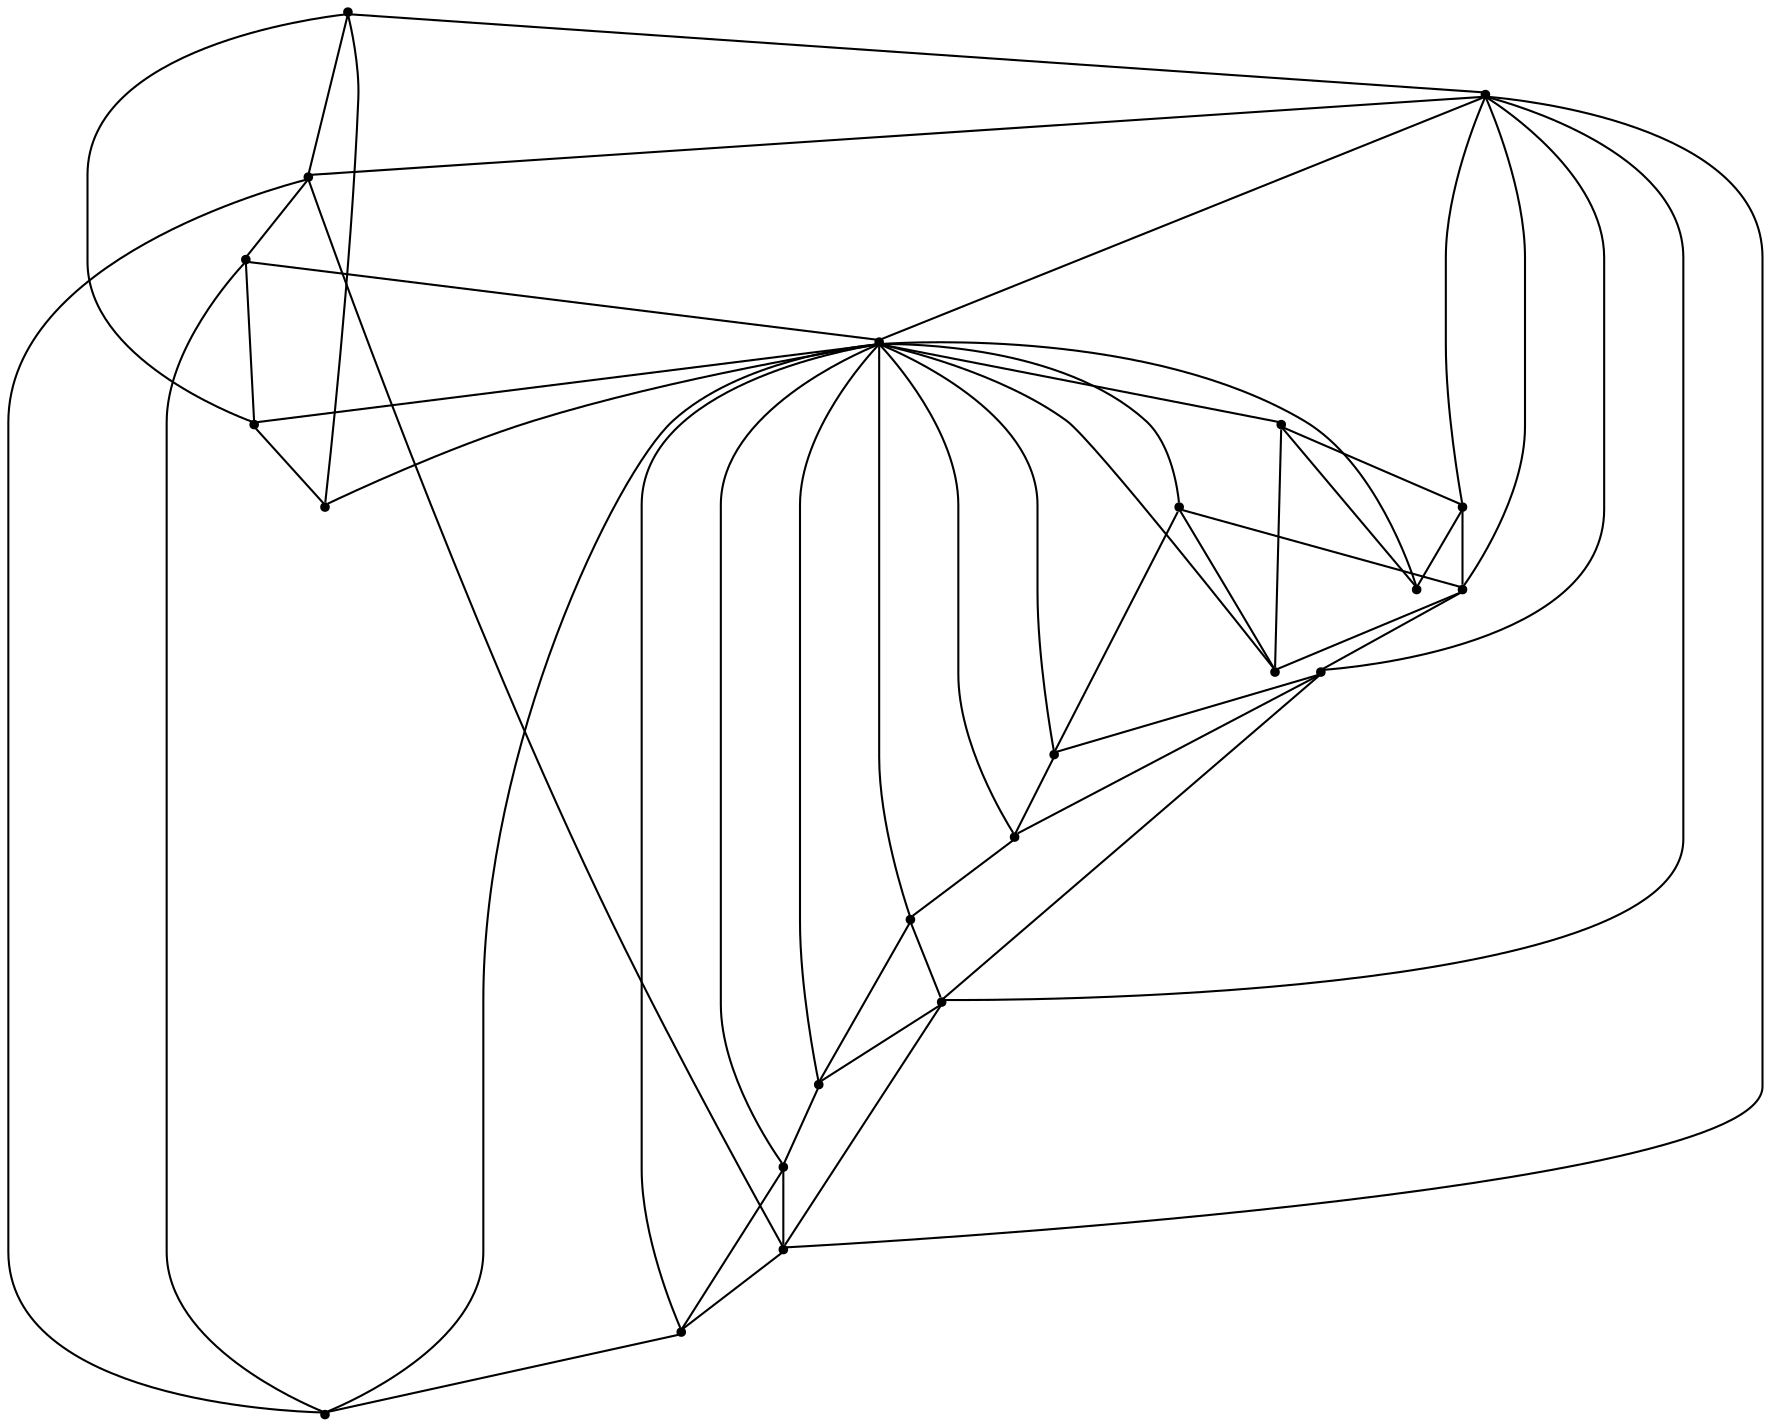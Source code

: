 graph {
  node [shape=point,comment="{\"directed\":false,\"doi\":\"10.4230/LIPIcs.GD.2024.19\",\"figure\":\"2 (2)\"}"]

  v0 [pos="2034.777086621637,979.697812450124"]
  v1 [pos="1063.4679162631157,858.3141456487565"]
  v2 [pos="1731.2434736889215,1101.0812249292826"]
  v3 [pos="1063.4679162631157,1222.4646374084414"]
  v4 [pos="1609.8309442954078,979.697812450124"]
  v5 [pos="1427.7098607562061,1101.0812249292826"]
  v6 [pos="1503.593263989385,1101.0812249292826"]
  v7 [pos="1306.2973313626921,979.697812450124"]
  v8 [pos="1260.7680780107498,1101.0812249292826"]
  v9 [pos="1306.2973313626921,1101.0812249292826"]
  v10 [pos="1169.7055011754328,1101.0812249292826"]
  v11 [pos="1154.5305248963346,979.697812450124"]
  v12 [pos="1139.3513512941963,1101.0812249292826"]
  v13 [pos="1093.822097942254,1101.0812249292826"]
  v14 [pos="820.642666688677,979.697812450124"]
  v15 [pos="517.109061705437,979.697812450124"]
  v16 [pos="972.4094731550347,979.697812450124"]
  v17 [pos="1033.1137027860755,1101.0812249292826"]
  v18 [pos="820.642666688677,1101.0812249292826"]
  v19 [pos="957.2302995528967,1101.0812249292828"]
  v20 [pos="987.5845130299368,1101.0812249292826"]
  v21 [pos="866.1718564448156,1101.0812249292826"]
  v22 [pos="699.2258763763198,1101.0812249292826"]

  v0 -- v1 [id="-1",pos="2034.777086621637,979.697812450124 1063.4679162631157,858.3141456487565 1063.4679162631157,858.3141456487565 1063.4679162631157,858.3141456487565"]
  v22 -- v18 [id="-5",pos="699.2258763763198,1101.0812249292826 820.642666688677,1101.0812249292826 820.642666688677,1101.0812249292826 820.642666688677,1101.0812249292826"]
  v18 -- v21 [id="-6",pos="820.642666688677,1101.0812249292826 866.1718564448156,1101.0812249292826 866.1718564448156,1101.0812249292826 866.1718564448156,1101.0812249292826"]
  v21 -- v19 [id="-7",pos="866.1718564448156,1101.0812249292826 957.2302995528967,1101.0812249292828 957.2302995528967,1101.0812249292828 957.2302995528967,1101.0812249292828"]
  v19 -- v20 [id="-8",pos="957.2302995528967,1101.0812249292828 987.5845130299368,1101.0812249292826 987.5845130299368,1101.0812249292826 987.5845130299368,1101.0812249292826"]
  v20 -- v17 [id="-9",pos="987.5845130299368,1101.0812249292826 1033.1137027860755,1101.0812249292826 1033.1137027860755,1101.0812249292826 1033.1137027860755,1101.0812249292826"]
  v17 -- v13 [id="-10",pos="1033.1137027860755,1101.0812249292826 1093.822097942254,1101.0812249292826 1093.822097942254,1101.0812249292826 1093.822097942254,1101.0812249292826"]
  v13 -- v12 [id="-11",pos="1093.822097942254,1101.0812249292826 1139.3513512941963,1101.0812249292826 1139.3513512941963,1101.0812249292826 1139.3513512941963,1101.0812249292826"]
  v12 -- v10 [id="-12",pos="1139.3513512941963,1101.0812249292826 1169.7055011754328,1101.0812249292826 1169.7055011754328,1101.0812249292826 1169.7055011754328,1101.0812249292826"]
  v10 -- v8 [id="-13",pos="1169.7055011754328,1101.0812249292826 1260.7680780107498,1101.0812249292826 1260.7680780107498,1101.0812249292826 1260.7680780107498,1101.0812249292826"]
  v8 -- v9 [id="-14",pos="1260.7680780107498,1101.0812249292826 1306.2973313626921,1101.0812249292826 1306.2973313626921,1101.0812249292826 1306.2973313626921,1101.0812249292826"]
  v9 -- v5 [id="-15",pos="1306.2973313626921,1101.0812249292826 1427.7098607562061,1101.0812249292826 1427.7098607562061,1101.0812249292826 1427.7098607562061,1101.0812249292826"]
  v5 -- v6 [id="-16",pos="1427.7098607562061,1101.0812249292826 1503.593263989385,1101.0812249292826 1503.593263989385,1101.0812249292826 1503.593263989385,1101.0812249292826"]
  v6 -- v2 [id="-17",pos="1503.593263989385,1101.0812249292826 1731.2434736889215,1101.0812249292826 1731.2434736889215,1101.0812249292826 1731.2434736889215,1101.0812249292826"]
  v15 -- v14 [id="-20",pos="517.109061705437,979.697812450124 820.642666688677,979.697812450124 820.642666688677,979.697812450124 820.642666688677,979.697812450124"]
  v14 -- v16 [id="-21",pos="820.642666688677,979.697812450124 972.4094731550347,979.697812450124 972.4094731550347,979.697812450124 972.4094731550347,979.697812450124"]
  v16 -- v11 [id="-22",pos="972.4094731550347,979.697812450124 1154.5305248963346,979.697812450124 1154.5305248963346,979.697812450124 1154.5305248963346,979.697812450124"]
  v11 -- v7 [id="-23",pos="1154.5305248963346,979.697812450124 1306.2973313626921,979.697812450124 1306.2973313626921,979.697812450124 1306.2973313626921,979.697812450124"]
  v7 -- v4 [id="-24",pos="1306.2973313626921,979.697812450124 1609.8309442954078,979.697812450124 1609.8309442954078,979.697812450124 1609.8309442954078,979.697812450124"]
  v4 -- v0 [id="-25",pos="1609.8309442954078,979.697812450124 2034.777086621637,979.697812450124 2034.777086621637,979.697812450124 2034.777086621637,979.697812450124"]
  v15 -- v22 [id="-29",pos="517.109061705437,979.697812450124 699.2258763763198,1101.0812249292826 699.2258763763198,1101.0812249292826 699.2258763763198,1101.0812249292826"]
  v15 -- v1 [id="-30",pos="517.109061705437,979.697812450124 1063.4679162631157,858.3141456487565 1063.4679162631157,858.3141456487565 1063.4679162631157,858.3141456487565"]
  v22 -- v3 [id="-32",pos="699.2258763763198,1101.0812249292826 1063.4679162631157,1222.4646374084414 1063.4679162631157,1222.4646374084414 1063.4679162631157,1222.4646374084414"]
  v18 -- v15 [id="-34",pos="820.642666688677,1101.0812249292826 517.109061705437,979.697812450124 517.109061705437,979.697812450124 517.109061705437,979.697812450124"]
  v14 -- v1 [id="-36",pos="820.642666688677,979.697812450124 1063.4679162631157,858.3141456487565 1063.4679162631157,858.3141456487565 1063.4679162631157,858.3141456487565"]
  v14 -- v21 [id="-37",pos="820.642666688677,979.697812450124 866.1718564448156,1101.0812249292826 866.1718564448156,1101.0812249292826 866.1718564448156,1101.0812249292826"]
  v21 -- v3 [id="-38",pos="866.1718564448156,1101.0812249292826 1063.4679162631157,1222.4646374084414 1063.4679162631157,1222.4646374084414 1063.4679162631157,1222.4646374084414"]
  v19 -- v14 [id="-39",pos="957.2302995528967,1101.0812249292828 820.642666688677,979.697812450124 820.642666688677,979.697812450124 820.642666688677,979.697812450124"]
  v16 -- v1 [id="-40",pos="972.4094731550347,979.697812450124 1063.4679162631157,858.3141456487565 1063.4679162631157,858.3141456487565 1063.4679162631157,858.3141456487565"]
  v16 -- v20 [id="-41",pos="972.4094731550347,979.697812450124 987.5845130299368,1101.0812249292826 987.5845130299368,1101.0812249292826 987.5845130299368,1101.0812249292826"]
  v20 -- v3 [id="-42",pos="987.5845130299368,1101.0812249292826 1063.4679162631157,1222.4646374084414 1063.4679162631157,1222.4646374084414 1063.4679162631157,1222.4646374084414"]
  v17 -- v16 [id="-43",pos="1033.1137027860755,1101.0812249292826 972.4094731550347,979.697812450124 972.4094731550347,979.697812450124 972.4094731550347,979.697812450124"]
  v3 -- v18 [id="-44",pos="1063.4679162631157,1222.4646374084414 820.642666688677,1101.0812249292826 820.642666688677,1101.0812249292826 820.642666688677,1101.0812249292826"]
  v3 -- v9 [id="-45",pos="1063.4679162631157,1222.4646374084414 1306.2973313626921,1101.0812249292826 1306.2973313626921,1101.0812249292826 1306.2973313626921,1101.0812249292826"]
  v3 -- v6 [id="-46",pos="1063.4679162631157,1222.4646374084414 1503.593263989385,1101.0812249292826 1503.593263989385,1101.0812249292826 1503.593263989385,1101.0812249292826"]
  v3 -- v1 [id="-47",pos="1063.4679162631157,1222.4646374084414 1063.4679162631157,858.3141456487565 1063.4679162631157,858.3141456487565 1063.4679162631157,858.3141456487565"]
  v3 -- v19 [id="-48",pos="1063.4679162631157,1222.4646374084414 957.2302995528967,1101.0812249292828 957.2302995528967,1101.0812249292828 957.2302995528967,1101.0812249292828"]
  v3 -- v10 [id="-49",pos="1063.4679162631157,1222.4646374084414 1169.7055011754328,1101.0812249292826 1169.7055011754328,1101.0812249292826 1169.7055011754328,1101.0812249292826"]
  v3 -- v13 [id="-51",pos="1063.4679162631157,1222.4646374084414 1093.822097942254,1101.0812249292826 1093.822097942254,1101.0812249292826 1093.822097942254,1101.0812249292826"]
  v3 -- v17 [id="-53",pos="1063.4679162631157,1222.4646374084414 1033.1137027860755,1101.0812249292826 1033.1137027860755,1101.0812249292826 1033.1137027860755,1101.0812249292826"]
  v1 -- v11 [id="-54",pos="1063.4679162631157,858.3141456487565 1154.5305248963346,979.697812450124 1154.5305248963346,979.697812450124 1154.5305248963346,979.697812450124"]
  v1 -- v4 [id="-56",pos="1063.4679162631157,858.3141456487565 1609.8309442954078,979.697812450124 1609.8309442954078,979.697812450124 1609.8309442954078,979.697812450124"]
  v1 -- v7 [id="-59",pos="1063.4679162631157,858.3141456487565 1306.2973313626921,979.697812450124 1306.2973313626921,979.697812450124 1306.2973313626921,979.697812450124"]
  v13 -- v11 [id="-62",pos="1093.822097942254,1101.0812249292826 1154.5305248963346,979.697812450124 1154.5305248963346,979.697812450124 1154.5305248963346,979.697812450124"]
  v12 -- v3 [id="-63",pos="1139.3513512941963,1101.0812249292826 1063.4679162631157,1222.4646374084414 1063.4679162631157,1222.4646374084414 1063.4679162631157,1222.4646374084414"]
  v11 -- v12 [id="-65",pos="1154.5305248963346,979.697812450124 1139.3513512941963,1101.0812249292826 1139.3513512941963,1101.0812249292826 1139.3513512941963,1101.0812249292826"]
  v10 -- v7 [id="-66",pos="1169.7055011754328,1101.0812249292826 1306.2973313626921,979.697812450124 1306.2973313626921,979.697812450124 1306.2973313626921,979.697812450124"]
  v8 -- v3 [id="-67",pos="1260.7680780107498,1101.0812249292826 1063.4679162631157,1222.4646374084414 1063.4679162631157,1222.4646374084414 1063.4679162631157,1222.4646374084414"]
  v9 -- v4 [id="-68",pos="1306.2973313626921,1101.0812249292826 1609.8309442954078,979.697812450124 1609.8309442954078,979.697812450124 1609.8309442954078,979.697812450124"]
  v7 -- v8 [id="-71",pos="1306.2973313626921,979.697812450124 1260.7680780107498,1101.0812249292826 1260.7680780107498,1101.0812249292826 1260.7680780107498,1101.0812249292826"]
  v5 -- v3 [id="-72",pos="1427.7098607562061,1101.0812249292826 1063.4679162631157,1222.4646374084414 1063.4679162631157,1222.4646374084414 1063.4679162631157,1222.4646374084414"]
  v6 -- v0 [id="-74",pos="1503.593263989385,1101.0812249292826 2034.777086621637,979.697812450124 2034.777086621637,979.697812450124 2034.777086621637,979.697812450124"]
  v4 -- v5 [id="-76",pos="1609.8309442954078,979.697812450124 1427.7098607562061,1101.0812249292826 1427.7098607562061,1101.0812249292826 1427.7098607562061,1101.0812249292826"]
  v2 -- v3 [id="-78",pos="1731.2434736889215,1101.0812249292826 1063.4679162631157,1222.4646374084414 1063.4679162631157,1222.4646374084414 1063.4679162631157,1222.4646374084414"]
  v0 -- v2 [id="-79",pos="2034.777086621637,979.697812450124 1731.2434736889215,1101.0812249292826 1731.2434736889215,1101.0812249292826 1731.2434736889215,1101.0812249292826"]
}